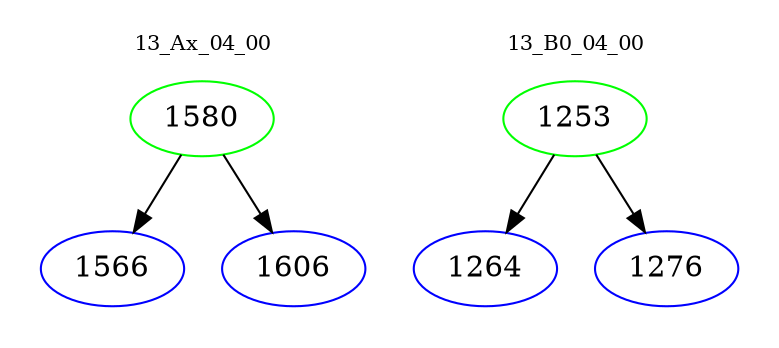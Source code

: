 digraph{
subgraph cluster_0 {
color = white
label = "13_Ax_04_00";
fontsize=10;
T0_1580 [label="1580", color="green"]
T0_1580 -> T0_1566 [color="black"]
T0_1566 [label="1566", color="blue"]
T0_1580 -> T0_1606 [color="black"]
T0_1606 [label="1606", color="blue"]
}
subgraph cluster_1 {
color = white
label = "13_B0_04_00";
fontsize=10;
T1_1253 [label="1253", color="green"]
T1_1253 -> T1_1264 [color="black"]
T1_1264 [label="1264", color="blue"]
T1_1253 -> T1_1276 [color="black"]
T1_1276 [label="1276", color="blue"]
}
}
